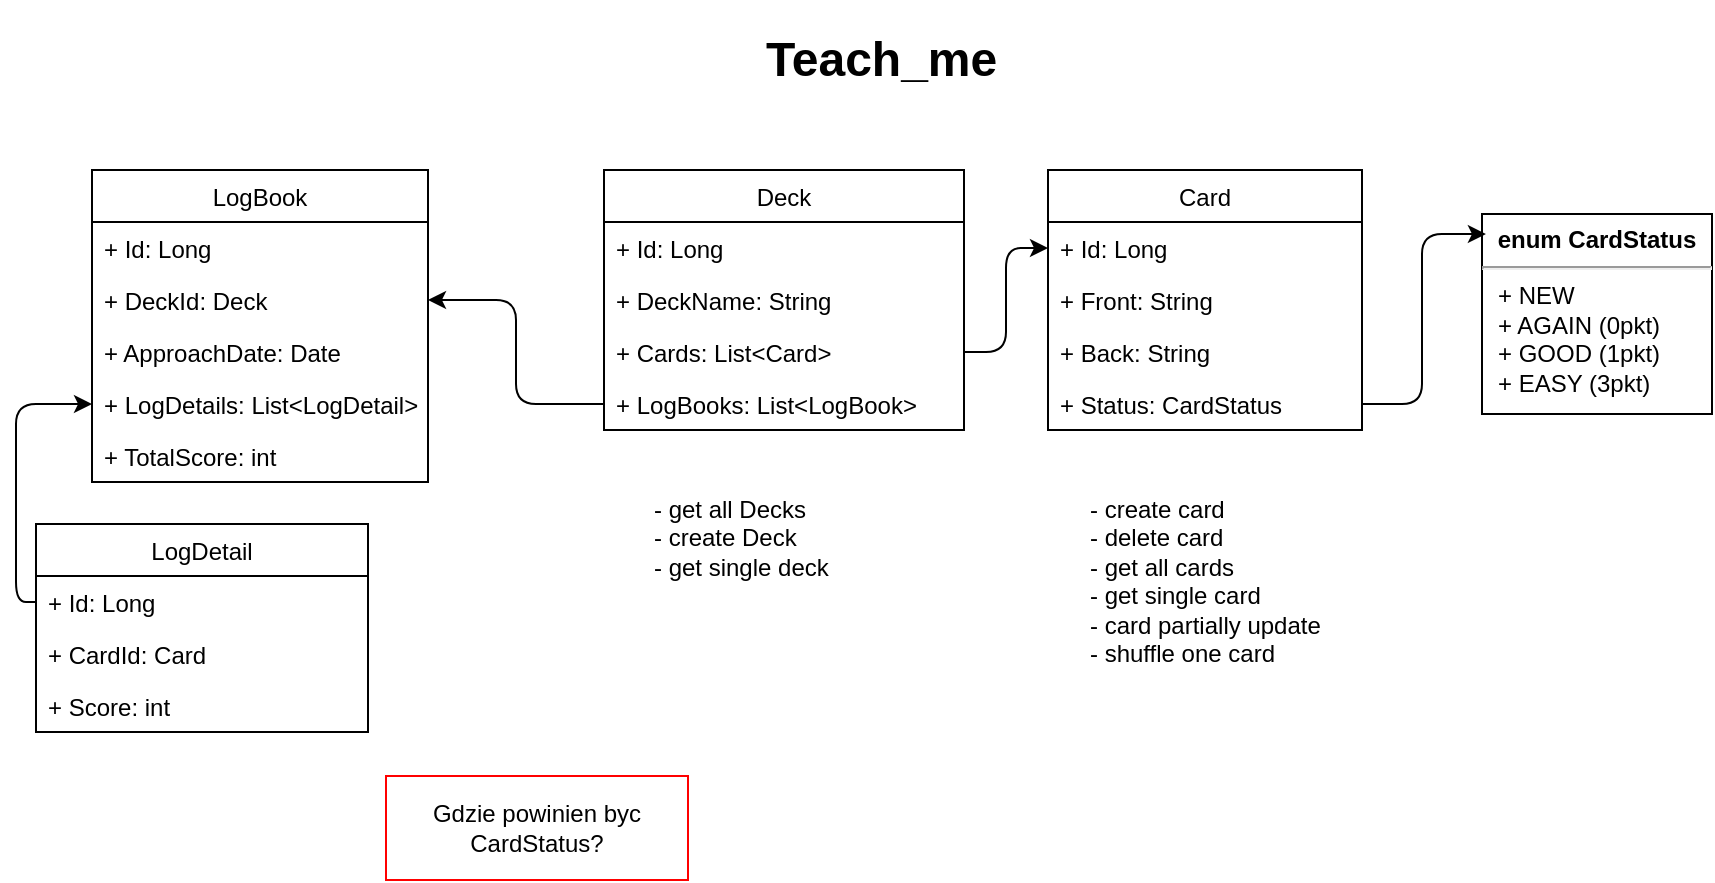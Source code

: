 <mxfile>
    <diagram name="Strona-1" id="C09MxdmME8eIG6dmTotm">
        <mxGraphModel dx="917" dy="470" grid="0" gridSize="10" guides="1" tooltips="1" connect="1" arrows="1" fold="1" page="0" pageScale="1" pageWidth="827" pageHeight="1169" math="0" shadow="0">
            <root>
                <mxCell id="0"/>
                <mxCell id="1" parent="0"/>
                <mxCell id="RwmrF1Tj0tmwLUVZTNdM-1" value="&lt;h1&gt;Teach_me&lt;/h1&gt;" style="text;html=1;strokeColor=none;fillColor=none;spacing=5;spacingTop=-20;whiteSpace=wrap;overflow=hidden;rounded=0;" parent="1" vertex="1">
                    <mxGeometry x="393" y="396" width="190" height="45" as="geometry"/>
                </mxCell>
                <mxCell id="RwmrF1Tj0tmwLUVZTNdM-2" value="Deck" style="swimlane;fontStyle=0;childLayout=stackLayout;horizontal=1;startSize=26;fillColor=none;horizontalStack=0;resizeParent=1;resizeParentMax=0;resizeLast=0;collapsible=1;marginBottom=0;" parent="1" vertex="1">
                    <mxGeometry x="317" y="471" width="180" height="130" as="geometry"/>
                </mxCell>
                <mxCell id="RwmrF1Tj0tmwLUVZTNdM-3" value="+ Id: Long  &#10;" style="text;strokeColor=none;fillColor=none;align=left;verticalAlign=top;spacingLeft=4;spacingRight=4;overflow=hidden;rotatable=0;points=[[0,0.5],[1,0.5]];portConstraint=eastwest;" parent="RwmrF1Tj0tmwLUVZTNdM-2" vertex="1">
                    <mxGeometry y="26" width="180" height="26" as="geometry"/>
                </mxCell>
                <mxCell id="RwmrF1Tj0tmwLUVZTNdM-4" value="+ DeckName: String" style="text;strokeColor=none;fillColor=none;align=left;verticalAlign=top;spacingLeft=4;spacingRight=4;overflow=hidden;rotatable=0;points=[[0,0.5],[1,0.5]];portConstraint=eastwest;" parent="RwmrF1Tj0tmwLUVZTNdM-2" vertex="1">
                    <mxGeometry y="52" width="180" height="26" as="geometry"/>
                </mxCell>
                <mxCell id="RwmrF1Tj0tmwLUVZTNdM-5" value="+ Cards: List&lt;Card&gt;" style="text;strokeColor=none;fillColor=none;align=left;verticalAlign=top;spacingLeft=4;spacingRight=4;overflow=hidden;rotatable=0;points=[[0,0.5],[1,0.5]];portConstraint=eastwest;" parent="RwmrF1Tj0tmwLUVZTNdM-2" vertex="1">
                    <mxGeometry y="78" width="180" height="26" as="geometry"/>
                </mxCell>
                <mxCell id="RwmrF1Tj0tmwLUVZTNdM-6" value="+ LogBooks: List&lt;LogBook&gt;" style="text;strokeColor=none;fillColor=none;align=left;verticalAlign=top;spacingLeft=4;spacingRight=4;overflow=hidden;rotatable=0;points=[[0,0.5],[1,0.5]];portConstraint=eastwest;" parent="RwmrF1Tj0tmwLUVZTNdM-2" vertex="1">
                    <mxGeometry y="104" width="180" height="26" as="geometry"/>
                </mxCell>
                <mxCell id="RwmrF1Tj0tmwLUVZTNdM-8" value="Card" style="swimlane;fontStyle=0;childLayout=stackLayout;horizontal=1;startSize=26;fillColor=none;horizontalStack=0;resizeParent=1;resizeParentMax=0;resizeLast=0;collapsible=1;marginBottom=0;" parent="1" vertex="1">
                    <mxGeometry x="539" y="471" width="157" height="130" as="geometry"/>
                </mxCell>
                <mxCell id="RwmrF1Tj0tmwLUVZTNdM-9" value="+ Id: Long" style="text;strokeColor=none;fillColor=none;align=left;verticalAlign=top;spacingLeft=4;spacingRight=4;overflow=hidden;rotatable=0;points=[[0,0.5],[1,0.5]];portConstraint=eastwest;" parent="RwmrF1Tj0tmwLUVZTNdM-8" vertex="1">
                    <mxGeometry y="26" width="157" height="26" as="geometry"/>
                </mxCell>
                <mxCell id="RwmrF1Tj0tmwLUVZTNdM-10" value="+ Front: String" style="text;strokeColor=none;fillColor=none;align=left;verticalAlign=top;spacingLeft=4;spacingRight=4;overflow=hidden;rotatable=0;points=[[0,0.5],[1,0.5]];portConstraint=eastwest;" parent="RwmrF1Tj0tmwLUVZTNdM-8" vertex="1">
                    <mxGeometry y="52" width="157" height="26" as="geometry"/>
                </mxCell>
                <mxCell id="RwmrF1Tj0tmwLUVZTNdM-11" value="+ Back: String" style="text;strokeColor=none;fillColor=none;align=left;verticalAlign=top;spacingLeft=4;spacingRight=4;overflow=hidden;rotatable=0;points=[[0,0.5],[1,0.5]];portConstraint=eastwest;" parent="RwmrF1Tj0tmwLUVZTNdM-8" vertex="1">
                    <mxGeometry y="78" width="157" height="26" as="geometry"/>
                </mxCell>
                <mxCell id="6" value="+ Status: CardStatus" style="text;strokeColor=none;fillColor=none;align=left;verticalAlign=top;spacingLeft=4;spacingRight=4;overflow=hidden;rotatable=0;points=[[0,0.5],[1,0.5]];portConstraint=eastwest;" parent="RwmrF1Tj0tmwLUVZTNdM-8" vertex="1">
                    <mxGeometry y="104" width="157" height="26" as="geometry"/>
                </mxCell>
                <mxCell id="RwmrF1Tj0tmwLUVZTNdM-14" value="&lt;p style=&quot;margin:0px;margin-top:6px;text-align:center;&quot;&gt;&lt;b&gt;enum CardStatus&lt;/b&gt;&lt;/p&gt;&lt;hr&gt;&lt;p style=&quot;margin:0px;margin-left:8px;&quot;&gt;+ NEW&lt;/p&gt;&lt;p style=&quot;margin:0px;margin-left:8px;&quot;&gt;+ AGAIN (0pkt)&lt;br&gt;+ GOOD (1pkt)&lt;/p&gt;&lt;p style=&quot;margin:0px;margin-left:8px;&quot;&gt;+ EASY (3pkt)&lt;/p&gt;" style="align=left;overflow=fill;html=1;dropTarget=0;" parent="1" vertex="1">
                    <mxGeometry x="756" y="493" width="115" height="100" as="geometry"/>
                </mxCell>
                <mxCell id="RwmrF1Tj0tmwLUVZTNdM-16" value="LogDetail" style="swimlane;fontStyle=0;childLayout=stackLayout;horizontal=1;startSize=26;fillColor=none;horizontalStack=0;resizeParent=1;resizeParentMax=0;resizeLast=0;collapsible=1;marginBottom=0;" parent="1" vertex="1">
                    <mxGeometry x="33" y="648" width="166" height="104" as="geometry"/>
                </mxCell>
                <mxCell id="RwmrF1Tj0tmwLUVZTNdM-17" value="+ Id: Long" style="text;strokeColor=none;fillColor=none;align=left;verticalAlign=top;spacingLeft=4;spacingRight=4;overflow=hidden;rotatable=0;points=[[0,0.5],[1,0.5]];portConstraint=eastwest;" parent="RwmrF1Tj0tmwLUVZTNdM-16" vertex="1">
                    <mxGeometry y="26" width="166" height="26" as="geometry"/>
                </mxCell>
                <mxCell id="RwmrF1Tj0tmwLUVZTNdM-20" value="+ CardId: Card" style="text;strokeColor=none;fillColor=none;align=left;verticalAlign=top;spacingLeft=4;spacingRight=4;overflow=hidden;rotatable=0;points=[[0,0.5],[1,0.5]];portConstraint=eastwest;" parent="RwmrF1Tj0tmwLUVZTNdM-16" vertex="1">
                    <mxGeometry y="52" width="166" height="26" as="geometry"/>
                </mxCell>
                <mxCell id="5" value="+ Score: int" style="text;strokeColor=none;fillColor=none;align=left;verticalAlign=top;spacingLeft=4;spacingRight=4;overflow=hidden;rotatable=0;points=[[0,0.5],[1,0.5]];portConstraint=eastwest;" parent="RwmrF1Tj0tmwLUVZTNdM-16" vertex="1">
                    <mxGeometry y="78" width="166" height="26" as="geometry"/>
                </mxCell>
                <mxCell id="RwmrF1Tj0tmwLUVZTNdM-22" value="LogBook" style="swimlane;fontStyle=0;childLayout=stackLayout;horizontal=1;startSize=26;fillColor=none;horizontalStack=0;resizeParent=1;resizeParentMax=0;resizeLast=0;collapsible=1;marginBottom=0;" parent="1" vertex="1">
                    <mxGeometry x="61" y="471" width="168" height="156" as="geometry"/>
                </mxCell>
                <mxCell id="RwmrF1Tj0tmwLUVZTNdM-23" value="+ Id: Long" style="text;strokeColor=none;fillColor=none;align=left;verticalAlign=top;spacingLeft=4;spacingRight=4;overflow=hidden;rotatable=0;points=[[0,0.5],[1,0.5]];portConstraint=eastwest;" parent="RwmrF1Tj0tmwLUVZTNdM-22" vertex="1">
                    <mxGeometry y="26" width="168" height="26" as="geometry"/>
                </mxCell>
                <mxCell id="RwmrF1Tj0tmwLUVZTNdM-24" value="+ DeckId: Deck" style="text;strokeColor=none;fillColor=none;align=left;verticalAlign=top;spacingLeft=4;spacingRight=4;overflow=hidden;rotatable=0;points=[[0,0.5],[1,0.5]];portConstraint=eastwest;" parent="RwmrF1Tj0tmwLUVZTNdM-22" vertex="1">
                    <mxGeometry y="52" width="168" height="26" as="geometry"/>
                </mxCell>
                <mxCell id="RwmrF1Tj0tmwLUVZTNdM-25" value="+ ApproachDate: Date" style="text;strokeColor=none;fillColor=none;align=left;verticalAlign=top;spacingLeft=4;spacingRight=4;overflow=hidden;rotatable=0;points=[[0,0.5],[1,0.5]];portConstraint=eastwest;" parent="RwmrF1Tj0tmwLUVZTNdM-22" vertex="1">
                    <mxGeometry y="78" width="168" height="26" as="geometry"/>
                </mxCell>
                <mxCell id="RwmrF1Tj0tmwLUVZTNdM-38" value="+ LogDetails: List&lt;LogDetail&gt;" style="text;strokeColor=none;fillColor=none;align=left;verticalAlign=top;spacingLeft=4;spacingRight=4;overflow=hidden;rotatable=0;points=[[0,0.5],[1,0.5]];portConstraint=eastwest;" parent="RwmrF1Tj0tmwLUVZTNdM-22" vertex="1">
                    <mxGeometry y="104" width="168" height="26" as="geometry"/>
                </mxCell>
                <mxCell id="8" value="+ TotalScore: int" style="text;strokeColor=none;fillColor=none;align=left;verticalAlign=top;spacingLeft=4;spacingRight=4;overflow=hidden;rotatable=0;points=[[0,0.5],[1,0.5]];portConstraint=eastwest;" parent="RwmrF1Tj0tmwLUVZTNdM-22" vertex="1">
                    <mxGeometry y="130" width="168" height="26" as="geometry"/>
                </mxCell>
                <mxCell id="RwmrF1Tj0tmwLUVZTNdM-29" style="edgeStyle=orthogonalEdgeStyle;rounded=1;orthogonalLoop=1;jettySize=auto;html=1;exitX=1;exitY=0.5;exitDx=0;exitDy=0;entryX=0;entryY=0.5;entryDx=0;entryDy=0;" parent="1" source="RwmrF1Tj0tmwLUVZTNdM-5" target="RwmrF1Tj0tmwLUVZTNdM-9" edge="1">
                    <mxGeometry relative="1" as="geometry"/>
                </mxCell>
                <mxCell id="2" value="- get all Decks&lt;br&gt;- create Deck&lt;br&gt;- get single deck" style="text;html=1;strokeColor=none;fillColor=none;align=left;verticalAlign=top;whiteSpace=wrap;rounded=0;" parent="1" vertex="1">
                    <mxGeometry x="340" y="627" width="130" height="109" as="geometry"/>
                </mxCell>
                <mxCell id="3" value="- create card&lt;br&gt;- delete card&lt;br&gt;- get all cards&lt;br&gt;- get single card&lt;br&gt;- card partially update&lt;br&gt;- shuffle one card" style="text;html=1;strokeColor=none;fillColor=none;align=left;verticalAlign=top;whiteSpace=wrap;rounded=0;" parent="1" vertex="1">
                    <mxGeometry x="558" y="627" width="130" height="109" as="geometry"/>
                </mxCell>
                <mxCell id="7" style="edgeStyle=orthogonalEdgeStyle;html=1;exitX=1;exitY=0.5;exitDx=0;exitDy=0;entryX=0.017;entryY=0.1;entryDx=0;entryDy=0;entryPerimeter=0;" parent="1" source="6" target="RwmrF1Tj0tmwLUVZTNdM-14" edge="1">
                    <mxGeometry relative="1" as="geometry"/>
                </mxCell>
                <mxCell id="9" style="edgeStyle=orthogonalEdgeStyle;html=1;exitX=0;exitY=0.5;exitDx=0;exitDy=0;entryX=1;entryY=0.5;entryDx=0;entryDy=0;" parent="1" source="RwmrF1Tj0tmwLUVZTNdM-6" target="RwmrF1Tj0tmwLUVZTNdM-24" edge="1">
                    <mxGeometry relative="1" as="geometry"/>
                </mxCell>
                <mxCell id="10" style="edgeStyle=orthogonalEdgeStyle;html=1;exitX=0;exitY=0.5;exitDx=0;exitDy=0;entryX=0;entryY=0.5;entryDx=0;entryDy=0;" edge="1" parent="1" source="RwmrF1Tj0tmwLUVZTNdM-17" target="RwmrF1Tj0tmwLUVZTNdM-38">
                    <mxGeometry relative="1" as="geometry"/>
                </mxCell>
                <mxCell id="11" value="Gdzie powinien byc CardStatus?" style="text;html=1;strokeColor=#FF0000;fillColor=none;align=center;verticalAlign=middle;whiteSpace=wrap;rounded=0;" vertex="1" parent="1">
                    <mxGeometry x="208" y="774" width="151" height="52" as="geometry"/>
                </mxCell>
            </root>
        </mxGraphModel>
    </diagram>
</mxfile>
